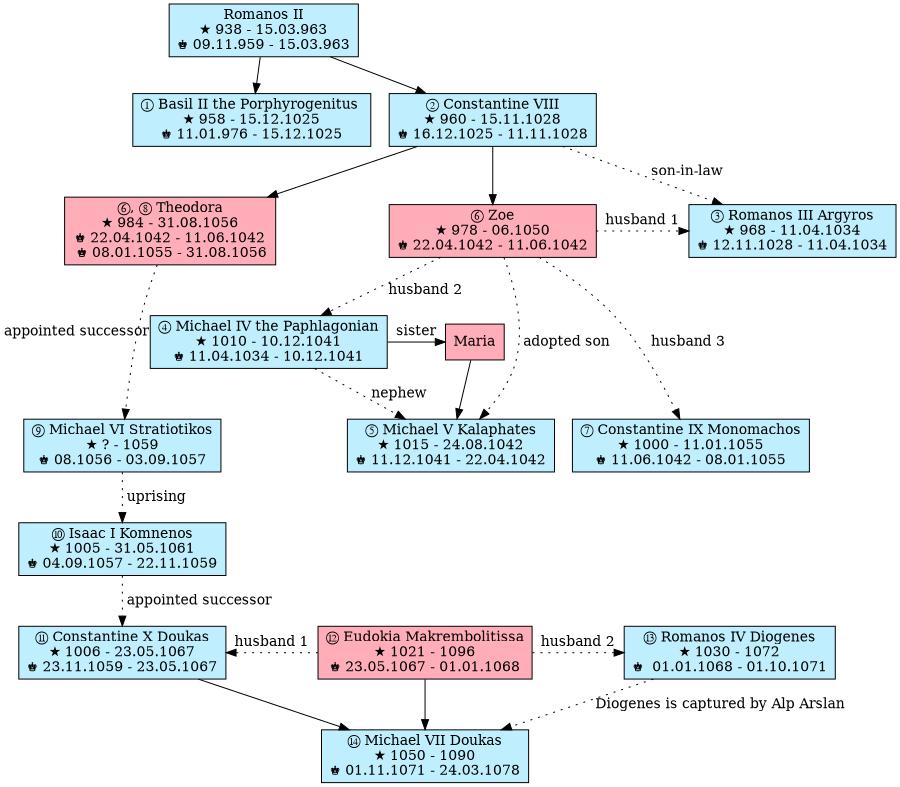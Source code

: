 digraph dynasty {
	size="6,6";
	node [fillcolor=lightblue1, style=filled, shape=rectangle];
	{rank = same; maria; mikhiv; }
	{rank = same; mikhv; konstv; }
	{rank = same; feodora; zoya; romaniii;}
	{rank = same; mikhvi; mikhv;}
	{rank = same; konstx; evdokia; romanx;}

	romanii -> vasilyii
	romanii -> konstviii
	konstviii -> feodora
	konstviii -> zoya
	zoya -> romaniii [style = dotted, label = "husband 1"]
	konstviii -> romaniii [style = dotted, label = "son-in-law"]
	zoya -> mikhiv [style = dotted, label = "husband 2"]
	mikhiv -> maria [label = "sister"]
	mikhiv -> mikhv [style = dotted, label = "nephew"]
	zoya -> mikhv [style = dotted, label = " adopted son"]
	maria -> mikhv
	zoya -> konstv [style = dotted, label = "husband 3"]
	feodora -> mikhvi [style = "dotted", headlabel = "appointed successor", labeldistance=10, labelangle=35]
	mikhvi -> isaaki [style = "dotted", label = " uprising"]
	isaaki -> konstx [style = "dotted", label = " appointed successor"]
	konstx -> evdokia [style = "dotted", dir = "back", label = "husband 1"]
	evdokia -> romanx [style = "dotted", label = "husband 2"]
	evdokia -> mikhvii
	konstx -> mikhvii
	romanx -> mikhvii [style = "dotted", label = "Diogenes is captured by Alp Arslan"]

	romanii [label = "Romanos II\n&#9733; 938 - 15.03.963\n&#9818; 09.11.959 - 15.03.963"]
	vasilyii [label = "&#x2460; Basil II the Porphyrogenitus \n&#9733; 958 - 15.12.1025\n&#9818; 11.01.976 - 15.12.1025"]
	konstviii [label = "&#x2461; Constantine VIII\n&#9733; 960 - 15.11.1028\n&#9818; 16.12.1025 - 11.11.1028"]
	zoya [label= "&#x2465; Zoe\n&#9733; 978 - 06.1050\n&#9818; 22.04.1042 - 11.06.1042", fillcolor=lightpink1]
	feodora [label = "&#x2465;, &#x2467; Theodora\n&#9733; 984 - 31.08.1056\n&#9818; 22.04.1042 - 11.06.1042\n &#9818; 08.01.1055 - 31.08.1056", fillcolor=lightpink1]
	romaniii [label = "&#x2462; Romanos III Argyros\n&#9733; 968 - 11.04.1034\n&#9818; 12.11.1028 - 11.04.1034"]
	mikhiv [label = "&#x2463; Michael IV the Paphlagonian\n&#9733; 1010 - 10.12.1041\n&#9818; 11.04.1034 - 10.12.1041"]
	maria [label = "Maria", fillcolor=lightpink1]
	mikhv [label = "&#x2464; Michael V Kalaphates\n&#9733; 1015 - 24.08.1042\n&#9818; 11.12.1041 - 22.04.1042"]
	konstv [label = "&#x2466; Constantine IX Monomachos\n&#9733; 1000 - 11.01.1055\n&#9818; 11.06.1042 - 08.01.1055"]
        mikhvi [label = "&#x2468; Michael VI Stratiotikos\n&#9733; ? - 1059\n&#9818; 08.1056 - 03.09.1057"]
	isaaki [label = "&#x2469; Isaac I Komnenos\n&#9733; 1005 - 31.05.1061\n&#9818; 04.09.1057 - 22.11.1059"]
	konstx [label = "&#x246A; Constantine X Doukas\n&#9733; 1006 - 23.05.1067\n&#9818; 23.11.1059 - 23.05.1067"]
	evdokia [label = "&#x246B; Eudokia Makrembolitissa\n&#9733; 1021 - 1096\n&#9818; 23.05.1067 - 01.01.1068", fillcolor=lightpink1]
	romanx [label = "&#x246C; Romanos IV Diogenes\n&#9733; 1030 - 1072\n&#9818;  01.01.1068 - 01.10.1071"]
	mikhvii [label = "&#x246D; Michael VII Doukas\n&#9733; 1050 - 1090\n&#9818; 01.11.1071 - 24.03.1078"]
}
